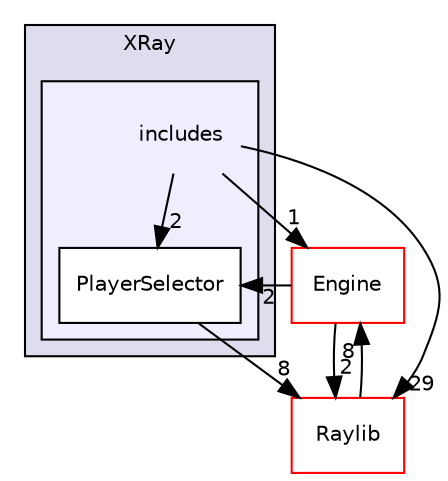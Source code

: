 digraph "Documents/GitHub/B-YEP-400-LYN-4-1-indiestudio-lucas.guichard/Lib/XRaylib/XRay/includes" {
  compound=true
  node [ fontsize="10", fontname="Helvetica"];
  edge [ labelfontsize="10", labelfontname="Helvetica"];
  subgraph clusterdir_e279af23d9bdab6bcc8800e945683509 {
    graph [ bgcolor="#ddddee", pencolor="black", label="XRay" fontname="Helvetica", fontsize="10", URL="dir_e279af23d9bdab6bcc8800e945683509.html"]
  subgraph clusterdir_66516be2dd357c006849c918fb685c43 {
    graph [ bgcolor="#eeeeff", pencolor="black", label="" URL="dir_66516be2dd357c006849c918fb685c43.html"];
    dir_66516be2dd357c006849c918fb685c43 [shape=plaintext label="includes"];
  dir_7ddac8d147b1a0d06f5c44b69f19c01c [shape=box label="PlayerSelector" fillcolor="white" style="filled" URL="dir_7ddac8d147b1a0d06f5c44b69f19c01c.html"];
  }
  }
  dir_65b0892c83f613d26dd8ae47df83a316 [shape=box label="Engine" fillcolor="white" style="filled" color="red" URL="dir_65b0892c83f613d26dd8ae47df83a316.html"];
  dir_de334b3105e3c27a200be04983862f6f [shape=box label="Raylib" fillcolor="white" style="filled" color="red" URL="dir_de334b3105e3c27a200be04983862f6f.html"];
  dir_66516be2dd357c006849c918fb685c43->dir_65b0892c83f613d26dd8ae47df83a316 [headlabel="1", labeldistance=1.5 headhref="dir_000019_000003.html"];
  dir_66516be2dd357c006849c918fb685c43->dir_7ddac8d147b1a0d06f5c44b69f19c01c [headlabel="2", labeldistance=1.5 headhref="dir_000019_000020.html"];
  dir_66516be2dd357c006849c918fb685c43->dir_de334b3105e3c27a200be04983862f6f [headlabel="29", labeldistance=1.5 headhref="dir_000019_000026.html"];
  dir_65b0892c83f613d26dd8ae47df83a316->dir_de334b3105e3c27a200be04983862f6f [headlabel="2", labeldistance=1.5 headhref="dir_000003_000026.html"];
  dir_65b0892c83f613d26dd8ae47df83a316->dir_7ddac8d147b1a0d06f5c44b69f19c01c [headlabel="2", labeldistance=1.5 headhref="dir_000003_000020.html"];
  dir_de334b3105e3c27a200be04983862f6f->dir_65b0892c83f613d26dd8ae47df83a316 [headlabel="8", labeldistance=1.5 headhref="dir_000026_000003.html"];
  dir_7ddac8d147b1a0d06f5c44b69f19c01c->dir_de334b3105e3c27a200be04983862f6f [headlabel="8", labeldistance=1.5 headhref="dir_000020_000026.html"];
}
